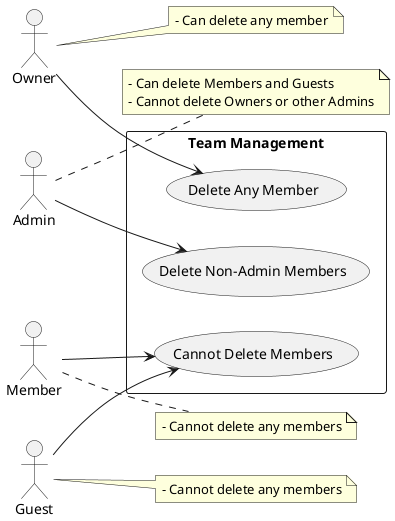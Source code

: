 @startuml
left to right direction
skinparam packageStyle rectangle

actor Owner
actor Admin
actor Member
actor Guest

rectangle "Team Management" {
    usecase "Delete Any Member" as UC1
    usecase "Delete Non-Admin Members" as UC2
    usecase "Cannot Delete Members" as UC3
}

Owner --> UC1
Admin --> UC2

Member --> UC3
Guest --> UC3

note right of Owner
  - Can delete any member
end note

note right of Admin
  - Can delete Members and Guests
  - Cannot delete Owners or other Admins
end note

note right of Member
  - Cannot delete any members
end note

note right of Guest
  - Cannot delete any members
end note

@enduml

